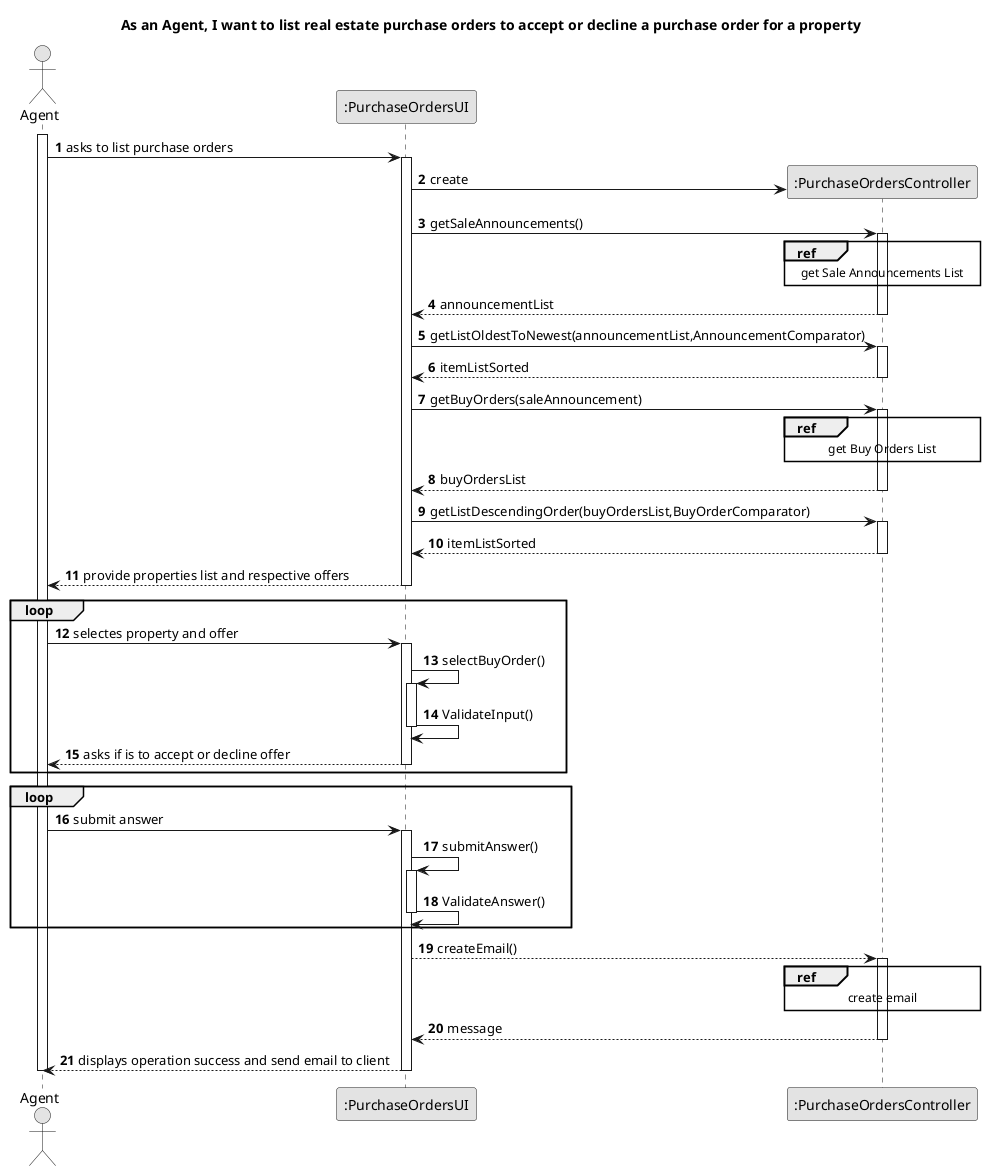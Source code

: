 @startuml
skinparam monochrome true
skinparam packageStyle rectangle
skinparam shadowing false

title As an Agent, I want to list real estate purchase orders to accept or decline a purchase order for a property

autonumber

actor "Agent" as AGT
participant ":PurchaseOrdersUI" as UI
participant ":PurchaseOrdersController" as CTRL



activate AGT

    AGT -> UI : asks to list purchase orders

        activate UI

            UI -> CTRL** : create

            UI->CTRL : getSaleAnnouncements()

                activate CTRL
                    ref over CTRL
                    get Sale Announcements List
                    end ref

                autonumber 4
                CTRL-->UI : announcementList
                deactivate CTRL

            UI -> CTRL : getListOldestToNewest(announcementList,AnnouncementComparator)
                activate CTRL

'                ref over CTRL
'                get Announcements List Sorted By Oldest to Newest
'                end ref

            autonumber 6
            CTRL --> UI : itemListSorted
            deactivate CTRL

            UI ->CTRL: getBuyOrders(saleAnnouncement)

                activate CTRL
                    ref over CTRL
                    get Buy Orders List
                    end ref

                autonumber 8
            CTRL-->UI : buyOrdersList
            deactivate CTRL

            UI -> CTRL : getListDescendingOrder(buyOrdersList,BuyOrderComparator)
                activate CTRL

'                ref over CTRL
'                get Buy Order List Sorted By Higher to lower
'                end ref
            autonumber 10
            CTRL --> UI : itemListSorted
            deactivate CTRL

            UI --> AGT : provide properties list and respective offers
        deactivate UI

    group loop
    AGT -> UI : selectes property and offer
    activate UI

        UI -> UI : selectBuyOrder()
        activate UI

        UI->UI : ValidateInput()
        deactivate UI


    UI--> AGT : asks if is to accept or decline offer
    deactivate UI
    end

    group loop
    AGT -> UI : submit answer
    activate UI

        UI -> UI : submitAnswer()
        activate UI

        UI->UI : ValidateAnswer()
        deactivate UI

        end

        UI --> CTRL : createEmail()
        activate CTRL

        ref over CTRL
        create email
        end ref

        CTRL --> UI: message
        deactivate CTRL

    UI --> AGT: displays operation success and send email to client
    deactivate UI


deactivate AGT

@enduml